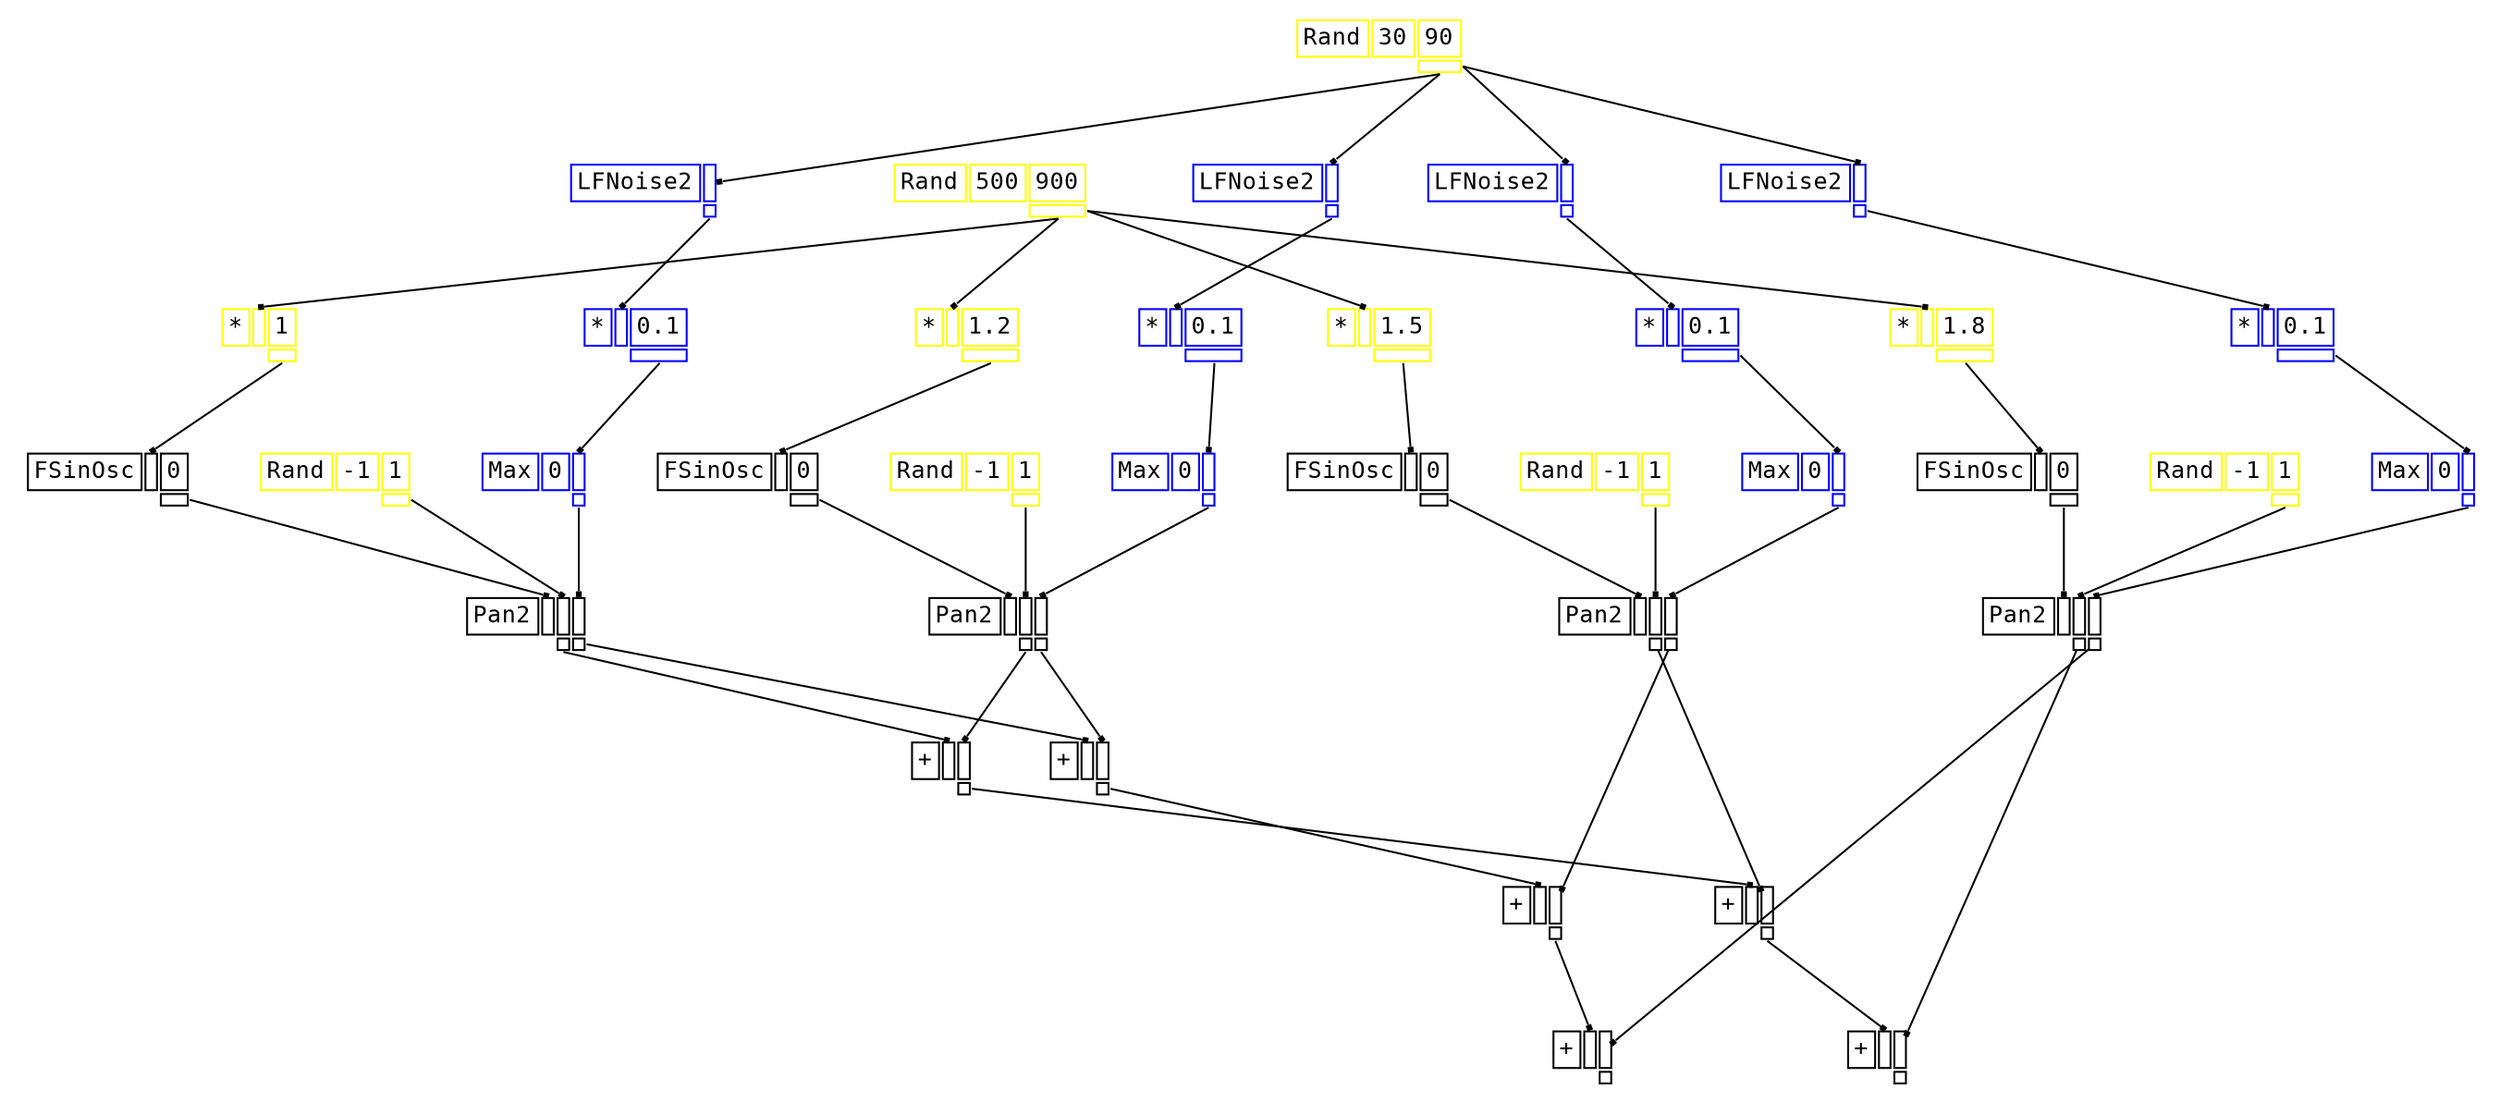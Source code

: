 digraph Anonymous {
graph [splines=false];
node [fontsize=12,fontname="Courier"];
edge [arrowhead=box,arrowsize=0.25];
u_2[shape="plaintext",color="yellow",label=<<TABLE BORDER="0" CELLBORDER="1"><TR><TD>Rand</TD><TD ID="u_2:K_0">500</TD><TD ID="u_2:K_1">900</TD></TR><TR><TD BORDER="0"></TD><TD BORDER="0"></TD><TD PORT="o_0" ID="u_2:o_0"></TD></TR></TABLE>>];
u_4[shape="plaintext",color="yellow",label=<<TABLE BORDER="0" CELLBORDER="1"><TR><TD>*</TD><TD PORT="i_0" ID="u_4:i_0"></TD><TD ID="u_4:K_1">1</TD></TR><TR><TD BORDER="0"></TD><TD BORDER="0"></TD><TD PORT="o_0" ID="u_4:o_0"></TD></TR></TABLE>>];
u_6[shape="plaintext",color="black",label=<<TABLE BORDER="0" CELLBORDER="1"><TR><TD>FSinOsc</TD><TD PORT="i_0" ID="u_6:i_0"></TD><TD ID="u_6:K_1">0</TD></TR><TR><TD BORDER="0"></TD><TD BORDER="0"></TD><TD PORT="o_0" ID="u_6:o_0"></TD></TR></TABLE>>];
u_8[shape="plaintext",color="yellow",label=<<TABLE BORDER="0" CELLBORDER="1"><TR><TD>Rand</TD><TD ID="u_8:K_0">-1</TD><TD ID="u_8:K_1">1</TD></TR><TR><TD BORDER="0"></TD><TD BORDER="0"></TD><TD PORT="o_0" ID="u_8:o_0"></TD></TR></TABLE>>];
u_11[shape="plaintext",color="yellow",label=<<TABLE BORDER="0" CELLBORDER="1"><TR><TD>Rand</TD><TD ID="u_11:K_0">30</TD><TD ID="u_11:K_1">90</TD></TR><TR><TD BORDER="0"></TD><TD BORDER="0"></TD><TD PORT="o_0" ID="u_11:o_0"></TD></TR></TABLE>>];
u_12[shape="plaintext",color="blue",label=<<TABLE BORDER="0" CELLBORDER="1"><TR><TD>LFNoise2</TD><TD PORT="i_0" ID="u_12:i_0"></TD></TR><TR><TD BORDER="0"></TD><TD PORT="o_0" ID="u_12:o_0"></TD></TR></TABLE>>];
u_14[shape="plaintext",color="blue",label=<<TABLE BORDER="0" CELLBORDER="1"><TR><TD>*</TD><TD PORT="i_0" ID="u_14:i_0"></TD><TD ID="u_14:K_1">0.1</TD></TR><TR><TD BORDER="0"></TD><TD BORDER="0"></TD><TD PORT="o_0" ID="u_14:o_0"></TD></TR></TABLE>>];
u_15[shape="plaintext",color="blue",label=<<TABLE BORDER="0" CELLBORDER="1"><TR><TD>Max</TD><TD ID="u_15:K_0">0</TD><TD PORT="i_1" ID="u_15:i_1"></TD></TR><TR><TD BORDER="0"></TD><TD BORDER="0"></TD><TD PORT="o_0" ID="u_15:o_0"></TD></TR></TABLE>>];
u_16[shape="plaintext",color="black",label=<<TABLE BORDER="0" CELLBORDER="1"><TR><TD>Pan2</TD><TD PORT="i_0" ID="u_16:i_0"></TD><TD PORT="i_1" ID="u_16:i_1"></TD><TD PORT="i_2" ID="u_16:i_2"></TD></TR><TR><TD BORDER="0"></TD><TD BORDER="0"></TD><TD PORT="o_0" ID="u_16:o_0"></TD><TD PORT="o_1" ID="u_16:o_1"></TD></TR></TABLE>>];
u_19[shape="plaintext",color="yellow",label=<<TABLE BORDER="0" CELLBORDER="1"><TR><TD>*</TD><TD PORT="i_0" ID="u_19:i_0"></TD><TD ID="u_19:K_1">1.2</TD></TR><TR><TD BORDER="0"></TD><TD BORDER="0"></TD><TD PORT="o_0" ID="u_19:o_0"></TD></TR></TABLE>>];
u_20[shape="plaintext",color="black",label=<<TABLE BORDER="0" CELLBORDER="1"><TR><TD>FSinOsc</TD><TD PORT="i_0" ID="u_20:i_0"></TD><TD ID="u_20:K_1">0</TD></TR><TR><TD BORDER="0"></TD><TD BORDER="0"></TD><TD PORT="o_0" ID="u_20:o_0"></TD></TR></TABLE>>];
u_21[shape="plaintext",color="yellow",label=<<TABLE BORDER="0" CELLBORDER="1"><TR><TD>Rand</TD><TD ID="u_21:K_0">-1</TD><TD ID="u_21:K_1">1</TD></TR><TR><TD BORDER="0"></TD><TD BORDER="0"></TD><TD PORT="o_0" ID="u_21:o_0"></TD></TR></TABLE>>];
u_22[shape="plaintext",color="blue",label=<<TABLE BORDER="0" CELLBORDER="1"><TR><TD>LFNoise2</TD><TD PORT="i_0" ID="u_22:i_0"></TD></TR><TR><TD BORDER="0"></TD><TD PORT="o_0" ID="u_22:o_0"></TD></TR></TABLE>>];
u_23[shape="plaintext",color="blue",label=<<TABLE BORDER="0" CELLBORDER="1"><TR><TD>*</TD><TD PORT="i_0" ID="u_23:i_0"></TD><TD ID="u_23:K_1">0.1</TD></TR><TR><TD BORDER="0"></TD><TD BORDER="0"></TD><TD PORT="o_0" ID="u_23:o_0"></TD></TR></TABLE>>];
u_24[shape="plaintext",color="blue",label=<<TABLE BORDER="0" CELLBORDER="1"><TR><TD>Max</TD><TD ID="u_24:K_0">0</TD><TD PORT="i_1" ID="u_24:i_1"></TD></TR><TR><TD BORDER="0"></TD><TD BORDER="0"></TD><TD PORT="o_0" ID="u_24:o_0"></TD></TR></TABLE>>];
u_25[shape="plaintext",color="black",label=<<TABLE BORDER="0" CELLBORDER="1"><TR><TD>Pan2</TD><TD PORT="i_0" ID="u_25:i_0"></TD><TD PORT="i_1" ID="u_25:i_1"></TD><TD PORT="i_2" ID="u_25:i_2"></TD></TR><TR><TD BORDER="0"></TD><TD BORDER="0"></TD><TD PORT="o_0" ID="u_25:o_0"></TD><TD PORT="o_1" ID="u_25:o_1"></TD></TR></TABLE>>];
u_27[shape="plaintext",color="black",label=<<TABLE BORDER="0" CELLBORDER="1"><TR><TD>+</TD><TD PORT="i_0" ID="u_27:i_0"></TD><TD PORT="i_1" ID="u_27:i_1"></TD></TR><TR><TD BORDER="0"></TD><TD BORDER="0"></TD><TD PORT="o_0" ID="u_27:o_0"></TD></TR></TABLE>>];
u_29[shape="plaintext",color="yellow",label=<<TABLE BORDER="0" CELLBORDER="1"><TR><TD>*</TD><TD PORT="i_0" ID="u_29:i_0"></TD><TD ID="u_29:K_1">1.5</TD></TR><TR><TD BORDER="0"></TD><TD BORDER="0"></TD><TD PORT="o_0" ID="u_29:o_0"></TD></TR></TABLE>>];
u_30[shape="plaintext",color="black",label=<<TABLE BORDER="0" CELLBORDER="1"><TR><TD>FSinOsc</TD><TD PORT="i_0" ID="u_30:i_0"></TD><TD ID="u_30:K_1">0</TD></TR><TR><TD BORDER="0"></TD><TD BORDER="0"></TD><TD PORT="o_0" ID="u_30:o_0"></TD></TR></TABLE>>];
u_31[shape="plaintext",color="yellow",label=<<TABLE BORDER="0" CELLBORDER="1"><TR><TD>Rand</TD><TD ID="u_31:K_0">-1</TD><TD ID="u_31:K_1">1</TD></TR><TR><TD BORDER="0"></TD><TD BORDER="0"></TD><TD PORT="o_0" ID="u_31:o_0"></TD></TR></TABLE>>];
u_32[shape="plaintext",color="blue",label=<<TABLE BORDER="0" CELLBORDER="1"><TR><TD>LFNoise2</TD><TD PORT="i_0" ID="u_32:i_0"></TD></TR><TR><TD BORDER="0"></TD><TD PORT="o_0" ID="u_32:o_0"></TD></TR></TABLE>>];
u_33[shape="plaintext",color="blue",label=<<TABLE BORDER="0" CELLBORDER="1"><TR><TD>*</TD><TD PORT="i_0" ID="u_33:i_0"></TD><TD ID="u_33:K_1">0.1</TD></TR><TR><TD BORDER="0"></TD><TD BORDER="0"></TD><TD PORT="o_0" ID="u_33:o_0"></TD></TR></TABLE>>];
u_34[shape="plaintext",color="blue",label=<<TABLE BORDER="0" CELLBORDER="1"><TR><TD>Max</TD><TD ID="u_34:K_0">0</TD><TD PORT="i_1" ID="u_34:i_1"></TD></TR><TR><TD BORDER="0"></TD><TD BORDER="0"></TD><TD PORT="o_0" ID="u_34:o_0"></TD></TR></TABLE>>];
u_35[shape="plaintext",color="black",label=<<TABLE BORDER="0" CELLBORDER="1"><TR><TD>Pan2</TD><TD PORT="i_0" ID="u_35:i_0"></TD><TD PORT="i_1" ID="u_35:i_1"></TD><TD PORT="i_2" ID="u_35:i_2"></TD></TR><TR><TD BORDER="0"></TD><TD BORDER="0"></TD><TD PORT="o_0" ID="u_35:o_0"></TD><TD PORT="o_1" ID="u_35:o_1"></TD></TR></TABLE>>];
u_37[shape="plaintext",color="black",label=<<TABLE BORDER="0" CELLBORDER="1"><TR><TD>+</TD><TD PORT="i_0" ID="u_37:i_0"></TD><TD PORT="i_1" ID="u_37:i_1"></TD></TR><TR><TD BORDER="0"></TD><TD BORDER="0"></TD><TD PORT="o_0" ID="u_37:o_0"></TD></TR></TABLE>>];
u_39[shape="plaintext",color="yellow",label=<<TABLE BORDER="0" CELLBORDER="1"><TR><TD>*</TD><TD PORT="i_0" ID="u_39:i_0"></TD><TD ID="u_39:K_1">1.8</TD></TR><TR><TD BORDER="0"></TD><TD BORDER="0"></TD><TD PORT="o_0" ID="u_39:o_0"></TD></TR></TABLE>>];
u_40[shape="plaintext",color="black",label=<<TABLE BORDER="0" CELLBORDER="1"><TR><TD>FSinOsc</TD><TD PORT="i_0" ID="u_40:i_0"></TD><TD ID="u_40:K_1">0</TD></TR><TR><TD BORDER="0"></TD><TD BORDER="0"></TD><TD PORT="o_0" ID="u_40:o_0"></TD></TR></TABLE>>];
u_41[shape="plaintext",color="yellow",label=<<TABLE BORDER="0" CELLBORDER="1"><TR><TD>Rand</TD><TD ID="u_41:K_0">-1</TD><TD ID="u_41:K_1">1</TD></TR><TR><TD BORDER="0"></TD><TD BORDER="0"></TD><TD PORT="o_0" ID="u_41:o_0"></TD></TR></TABLE>>];
u_42[shape="plaintext",color="blue",label=<<TABLE BORDER="0" CELLBORDER="1"><TR><TD>LFNoise2</TD><TD PORT="i_0" ID="u_42:i_0"></TD></TR><TR><TD BORDER="0"></TD><TD PORT="o_0" ID="u_42:o_0"></TD></TR></TABLE>>];
u_43[shape="plaintext",color="blue",label=<<TABLE BORDER="0" CELLBORDER="1"><TR><TD>*</TD><TD PORT="i_0" ID="u_43:i_0"></TD><TD ID="u_43:K_1">0.1</TD></TR><TR><TD BORDER="0"></TD><TD BORDER="0"></TD><TD PORT="o_0" ID="u_43:o_0"></TD></TR></TABLE>>];
u_44[shape="plaintext",color="blue",label=<<TABLE BORDER="0" CELLBORDER="1"><TR><TD>Max</TD><TD ID="u_44:K_0">0</TD><TD PORT="i_1" ID="u_44:i_1"></TD></TR><TR><TD BORDER="0"></TD><TD BORDER="0"></TD><TD PORT="o_0" ID="u_44:o_0"></TD></TR></TABLE>>];
u_45[shape="plaintext",color="black",label=<<TABLE BORDER="0" CELLBORDER="1"><TR><TD>Pan2</TD><TD PORT="i_0" ID="u_45:i_0"></TD><TD PORT="i_1" ID="u_45:i_1"></TD><TD PORT="i_2" ID="u_45:i_2"></TD></TR><TR><TD BORDER="0"></TD><TD BORDER="0"></TD><TD PORT="o_0" ID="u_45:o_0"></TD><TD PORT="o_1" ID="u_45:o_1"></TD></TR></TABLE>>];
u_47[shape="plaintext",color="black",label=<<TABLE BORDER="0" CELLBORDER="1"><TR><TD>+</TD><TD PORT="i_0" ID="u_47:i_0"></TD><TD PORT="i_1" ID="u_47:i_1"></TD></TR><TR><TD BORDER="0"></TD><TD BORDER="0"></TD><TD PORT="o_0" ID="u_47:o_0"></TD></TR></TABLE>>];
u_50[shape="plaintext",color="black",label=<<TABLE BORDER="0" CELLBORDER="1"><TR><TD>+</TD><TD PORT="i_0" ID="u_50:i_0"></TD><TD PORT="i_1" ID="u_50:i_1"></TD></TR><TR><TD BORDER="0"></TD><TD BORDER="0"></TD><TD PORT="o_0" ID="u_50:o_0"></TD></TR></TABLE>>];
u_52[shape="plaintext",color="black",label=<<TABLE BORDER="0" CELLBORDER="1"><TR><TD>+</TD><TD PORT="i_0" ID="u_52:i_0"></TD><TD PORT="i_1" ID="u_52:i_1"></TD></TR><TR><TD BORDER="0"></TD><TD BORDER="0"></TD><TD PORT="o_0" ID="u_52:o_0"></TD></TR></TABLE>>];
u_54[shape="plaintext",color="black",label=<<TABLE BORDER="0" CELLBORDER="1"><TR><TD>+</TD><TD PORT="i_0" ID="u_54:i_0"></TD><TD PORT="i_1" ID="u_54:i_1"></TD></TR><TR><TD BORDER="0"></TD><TD BORDER="0"></TD><TD PORT="o_0" ID="u_54:o_0"></TD></TR></TABLE>>];
u_2:o_0 -> u_4:i_0;
u_4:o_0 -> u_6:i_0;
u_11:o_0 -> u_12:i_0;
u_12:o_0 -> u_14:i_0;
u_14:o_0 -> u_15:i_1;
u_6:o_0 -> u_16:i_0;
u_8:o_0 -> u_16:i_1;
u_15:o_0 -> u_16:i_2;
u_2:o_0 -> u_19:i_0;
u_19:o_0 -> u_20:i_0;
u_11:o_0 -> u_22:i_0;
u_22:o_0 -> u_23:i_0;
u_23:o_0 -> u_24:i_1;
u_20:o_0 -> u_25:i_0;
u_21:o_0 -> u_25:i_1;
u_24:o_0 -> u_25:i_2;
u_16:o_1 -> u_27:i_0;
u_25:o_1 -> u_27:i_1;
u_2:o_0 -> u_29:i_0;
u_29:o_0 -> u_30:i_0;
u_11:o_0 -> u_32:i_0;
u_32:o_0 -> u_33:i_0;
u_33:o_0 -> u_34:i_1;
u_30:o_0 -> u_35:i_0;
u_31:o_0 -> u_35:i_1;
u_34:o_0 -> u_35:i_2;
u_27:o_0 -> u_37:i_0;
u_35:o_1 -> u_37:i_1;
u_2:o_0 -> u_39:i_0;
u_39:o_0 -> u_40:i_0;
u_11:o_0 -> u_42:i_0;
u_42:o_0 -> u_43:i_0;
u_43:o_0 -> u_44:i_1;
u_40:o_0 -> u_45:i_0;
u_41:o_0 -> u_45:i_1;
u_44:o_0 -> u_45:i_2;
u_37:o_0 -> u_47:i_0;
u_45:o_1 -> u_47:i_1;
u_16:o_0 -> u_50:i_0;
u_25:o_0 -> u_50:i_1;
u_50:o_0 -> u_52:i_0;
u_35:o_0 -> u_52:i_1;
u_52:o_0 -> u_54:i_0;
u_45:o_0 -> u_54:i_1;
}
